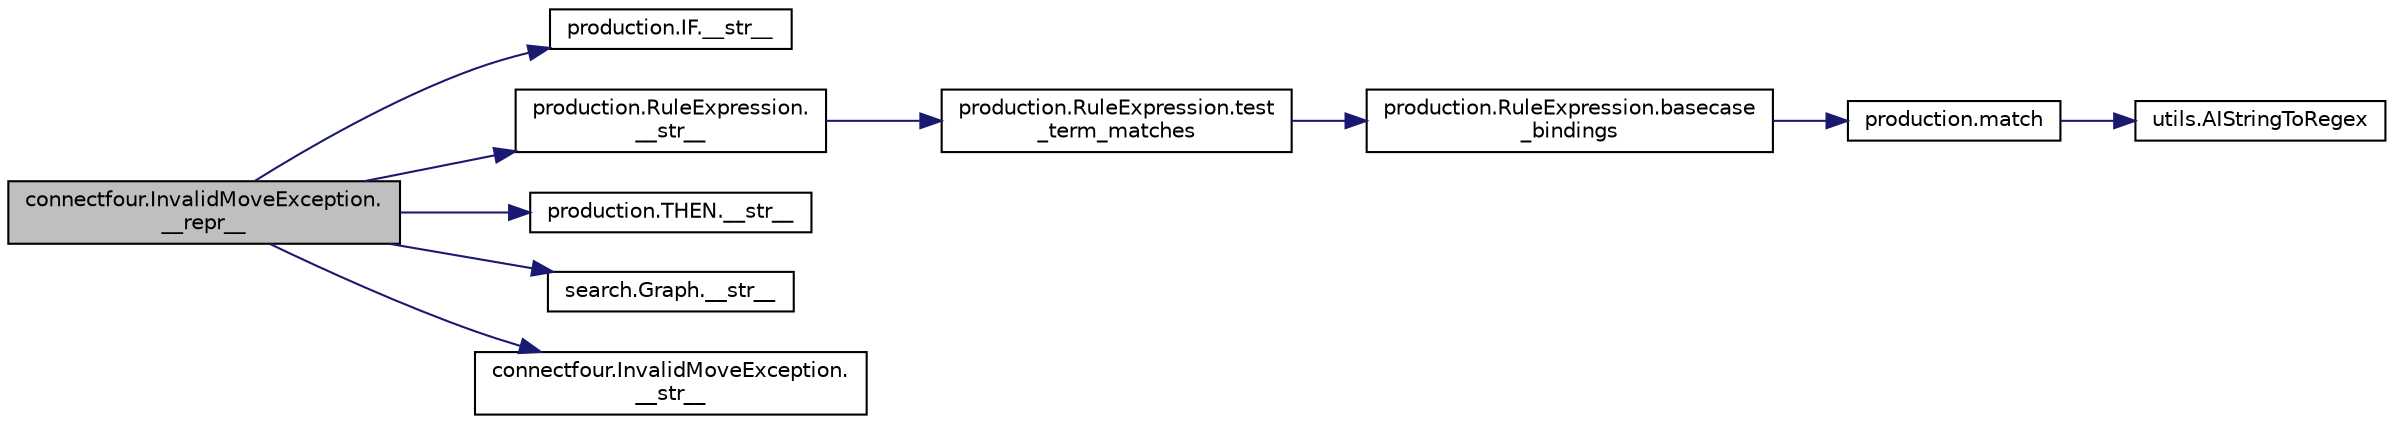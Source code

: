 digraph "connectfour.InvalidMoveException.__repr__"
{
  edge [fontname="Helvetica",fontsize="10",labelfontname="Helvetica",labelfontsize="10"];
  node [fontname="Helvetica",fontsize="10",shape=record];
  rankdir="LR";
  Node1 [label="connectfour.InvalidMoveException.\l__repr__",height=0.2,width=0.4,color="black", fillcolor="grey75", style="filled", fontcolor="black"];
  Node1 -> Node2 [color="midnightblue",fontsize="10",style="solid",fontname="Helvetica"];
  Node2 [label="production.IF.__str__",height=0.2,width=0.4,color="black", fillcolor="white", style="filled",URL="$classproduction_1_1_i_f.html#a913c0fb435ac0a64a1ddf956fd9376c1"];
  Node1 -> Node3 [color="midnightblue",fontsize="10",style="solid",fontname="Helvetica"];
  Node3 [label="production.RuleExpression.\l__str__",height=0.2,width=0.4,color="black", fillcolor="white", style="filled",URL="$classproduction_1_1_rule_expression.html#a51c09052da5da96990ef0525c64f28f2"];
  Node3 -> Node4 [color="midnightblue",fontsize="10",style="solid",fontname="Helvetica"];
  Node4 [label="production.RuleExpression.test\l_term_matches",height=0.2,width=0.4,color="black", fillcolor="white", style="filled",URL="$classproduction_1_1_rule_expression.html#ab01f1ddf2fbacabf107473975d749e1a"];
  Node4 -> Node5 [color="midnightblue",fontsize="10",style="solid",fontname="Helvetica"];
  Node5 [label="production.RuleExpression.basecase\l_bindings",height=0.2,width=0.4,color="black", fillcolor="white", style="filled",URL="$classproduction_1_1_rule_expression.html#ad530f5927cc21f08597c57845b417c58"];
  Node5 -> Node6 [color="midnightblue",fontsize="10",style="solid",fontname="Helvetica"];
  Node6 [label="production.match",height=0.2,width=0.4,color="black", fillcolor="white", style="filled",URL="$namespaceproduction.html#a9ba3934c56c12a0922452b8d33555f4a"];
  Node6 -> Node7 [color="midnightblue",fontsize="10",style="solid",fontname="Helvetica"];
  Node7 [label="utils.AIStringToRegex",height=0.2,width=0.4,color="black", fillcolor="white", style="filled",URL="$namespaceutils.html#a0151902f0ddac0b2729c4e2b301d9365"];
  Node1 -> Node8 [color="midnightblue",fontsize="10",style="solid",fontname="Helvetica"];
  Node8 [label="production.THEN.__str__",height=0.2,width=0.4,color="black", fillcolor="white", style="filled",URL="$classproduction_1_1_t_h_e_n.html#ab795fc580d16be525b3a679f55cc5ed1"];
  Node1 -> Node9 [color="midnightblue",fontsize="10",style="solid",fontname="Helvetica"];
  Node9 [label="search.Graph.__str__",height=0.2,width=0.4,color="black", fillcolor="white", style="filled",URL="$classsearch_1_1_graph.html#a070e1995a35ff1c7c07ea02af800662a"];
  Node1 -> Node10 [color="midnightblue",fontsize="10",style="solid",fontname="Helvetica"];
  Node10 [label="connectfour.InvalidMoveException.\l__str__",height=0.2,width=0.4,color="black", fillcolor="white", style="filled",URL="$classconnectfour_1_1_invalid_move_exception.html#a3867e7abf1536c1d6bbcc7898c2b47e0"];
}
